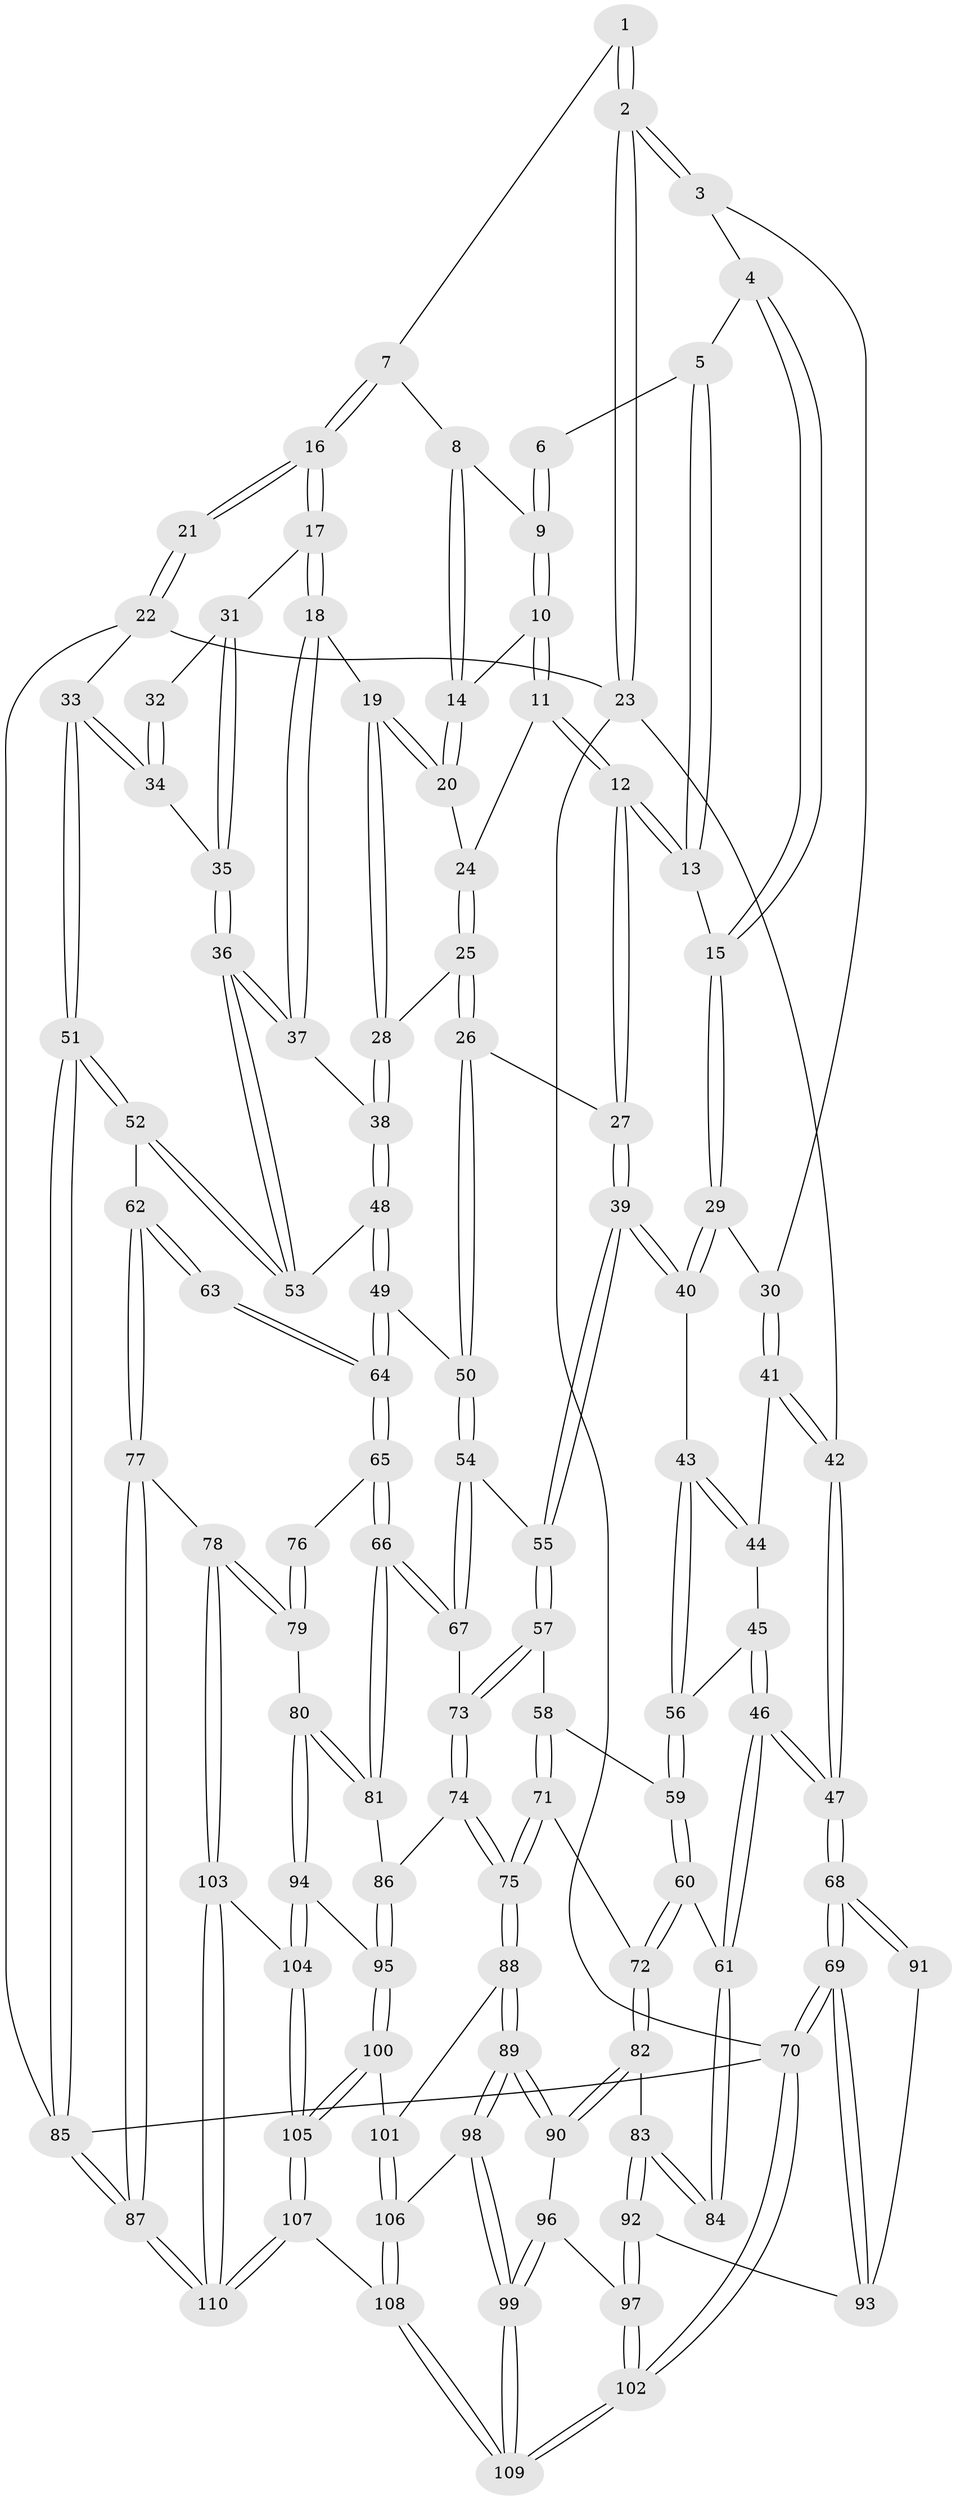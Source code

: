 // coarse degree distribution, {3: 0.09375, 7: 0.015625, 5: 0.265625, 4: 0.53125, 6: 0.0625, 2: 0.015625, 8: 0.015625}
// Generated by graph-tools (version 1.1) at 2025/42/03/06/25 10:42:27]
// undirected, 110 vertices, 272 edges
graph export_dot {
graph [start="1"]
  node [color=gray90,style=filled];
  1 [pos="+0.40782815909970493+0"];
  2 [pos="+0+0"];
  3 [pos="+0.13399968780267357+0.12688414859568262"];
  4 [pos="+0.2909406538115544+0.09205283894561886"];
  5 [pos="+0.35122406726097344+0.034745247396021736"];
  6 [pos="+0.4029600452229787+0"];
  7 [pos="+0.8751674382291735+0"];
  8 [pos="+0.6868107825971473+0.024432909462193245"];
  9 [pos="+0.5103217301674873+0.09983730534631448"];
  10 [pos="+0.5123428101643621+0.12135612156452902"];
  11 [pos="+0.5065640856854193+0.1478646152926537"];
  12 [pos="+0.4477993472774682+0.22354861133797724"];
  13 [pos="+0.4360666451514586+0.21613155938154086"];
  14 [pos="+0.6488914285056522+0.12555269749433384"];
  15 [pos="+0.32067945380382773+0.20729860462946673"];
  16 [pos="+0.9514242083617559+0"];
  17 [pos="+0.7400529235046539+0.23121752618438582"];
  18 [pos="+0.721039148339657+0.23428728723920245"];
  19 [pos="+0.6810112983989492+0.20902881882639218"];
  20 [pos="+0.6458223618009109+0.18472461797342196"];
  21 [pos="+1+0"];
  22 [pos="+1+0"];
  23 [pos="+0+0"];
  24 [pos="+0.6212160677422806+0.1974765138814852"];
  25 [pos="+0.5442265293359098+0.3100621747115333"];
  26 [pos="+0.5363799562836339+0.3110113316735508"];
  27 [pos="+0.47218076440900225+0.3066497878206388"];
  28 [pos="+0.594364970295614+0.3301883367804357"];
  29 [pos="+0.2476847170006255+0.27665020651362293"];
  30 [pos="+0.149374866892205+0.21727685023964224"];
  31 [pos="+0.7580103590712373+0.24156032334355204"];
  32 [pos="+0.9099133243461398+0.2068361768713003"];
  33 [pos="+1+0.5138610984465207"];
  34 [pos="+0.9045362170076624+0.29090058921289724"];
  35 [pos="+0.8161423862985507+0.34175420034538134"];
  36 [pos="+0.7959435745478783+0.3951974308429081"];
  37 [pos="+0.6936232465461736+0.28838248510667625"];
  38 [pos="+0.6340628149755506+0.34768829186364947"];
  39 [pos="+0.37160881837097065+0.4309407584022858"];
  40 [pos="+0.30501229919849765+0.41472370517915547"];
  41 [pos="+0.08377848431543783+0.2952910626757969"];
  42 [pos="+0+0.34123863757705863"];
  43 [pos="+0.27813286053505804+0.42689793979387813"];
  44 [pos="+0.09616784679662235+0.32772462815983006"];
  45 [pos="+0.09696004821707183+0.45368864671414244"];
  46 [pos="+0+0.5811479289141402"];
  47 [pos="+0+0.5811315947393769"];
  48 [pos="+0.6946277364616401+0.46009499094193435"];
  49 [pos="+0.6221886988159215+0.5211724533129605"];
  50 [pos="+0.584835247167537+0.5268883561830778"];
  51 [pos="+1+0.5782771107842397"];
  52 [pos="+0.9733298196226209+0.6075272685909995"];
  53 [pos="+0.7841575630548911+0.4578469459024452"];
  54 [pos="+0.53657792309581+0.5434171371499561"];
  55 [pos="+0.38739618113726565+0.45956863529120023"];
  56 [pos="+0.21083405732624155+0.4738487407671473"];
  57 [pos="+0.3517385217274317+0.5939304112925534"];
  58 [pos="+0.28305828471889816+0.616498710999772"];
  59 [pos="+0.18906708768592628+0.5811047540346295"];
  60 [pos="+0.17822052930586998+0.5934927100794998"];
  61 [pos="+0.022316935999997182+0.6407567464799883"];
  62 [pos="+0.948347568916411+0.6316154104324176"];
  63 [pos="+0.7875126790234965+0.6571771998217389"];
  64 [pos="+0.6659799815916002+0.6043513734535886"];
  65 [pos="+0.6339620337000119+0.7053396610949052"];
  66 [pos="+0.575220510107303+0.7509089139344673"];
  67 [pos="+0.5320249259227389+0.5726145845233279"];
  68 [pos="+0+0.8402064245987125"];
  69 [pos="+0+1"];
  70 [pos="+0+1"];
  71 [pos="+0.24690198633075933+0.7590334691775608"];
  72 [pos="+0.23467302294424963+0.7585433488836575"];
  73 [pos="+0.39484009555457866+0.7020548589826379"];
  74 [pos="+0.3922639545970572+0.7681726915057133"];
  75 [pos="+0.3567436019089066+0.7955963510043804"];
  76 [pos="+0.7289303522249909+0.6985394262440634"];
  77 [pos="+0.9197743278013811+0.6944971697271968"];
  78 [pos="+0.7889400476885499+0.9154612595836782"];
  79 [pos="+0.7071887346367024+0.841360775983992"];
  80 [pos="+0.6059810500909034+0.7919957211186952"];
  81 [pos="+0.5733785377999402+0.7561867178759896"];
  82 [pos="+0.174645584513001+0.7815130426112352"];
  83 [pos="+0.16433907626571498+0.7813507641095209"];
  84 [pos="+0.14896768699815274+0.7758321288251926"];
  85 [pos="+1+1"];
  86 [pos="+0.5015209905917531+0.7764211534512279"];
  87 [pos="+1+1"];
  88 [pos="+0.3550173510353396+0.8379809230039981"];
  89 [pos="+0.2472090838893006+0.9677109220242257"];
  90 [pos="+0.1849846514658543+0.8309068003641376"];
  91 [pos="+0.13531367593507984+0.7834829228619542"];
  92 [pos="+0.12856002451479231+0.8641411844497521"];
  93 [pos="+0.026131863809754623+0.8723705952293043"];
  94 [pos="+0.5741104064455639+0.9199944441182968"];
  95 [pos="+0.5100736092628971+0.8824279967479104"];
  96 [pos="+0.1698678697033489+0.8889594702182908"];
  97 [pos="+0.11037348983038064+0.9477290464237634"];
  98 [pos="+0.2444777320815388+0.9741699726834883"];
  99 [pos="+0.24005782587961189+0.9829121837561797"];
  100 [pos="+0.4725563710274125+0.9309249328402068"];
  101 [pos="+0.3890429288893634+0.8910226800519971"];
  102 [pos="+0+1"];
  103 [pos="+0.7892302403547005+0.9196534865470506"];
  104 [pos="+0.5766389310460651+0.9298568998031277"];
  105 [pos="+0.5283078408694971+1"];
  106 [pos="+0.3891533234013897+0.9676463225647804"];
  107 [pos="+0.5284049379215304+1"];
  108 [pos="+0.4305867134851335+1"];
  109 [pos="+0.1049219632929174+1"];
  110 [pos="+0.9082401161224867+1"];
  1 -- 2;
  1 -- 2;
  1 -- 7;
  2 -- 3;
  2 -- 3;
  2 -- 23;
  2 -- 23;
  3 -- 4;
  3 -- 30;
  4 -- 5;
  4 -- 15;
  4 -- 15;
  5 -- 6;
  5 -- 13;
  5 -- 13;
  6 -- 9;
  6 -- 9;
  7 -- 8;
  7 -- 16;
  7 -- 16;
  8 -- 9;
  8 -- 14;
  8 -- 14;
  9 -- 10;
  9 -- 10;
  10 -- 11;
  10 -- 11;
  10 -- 14;
  11 -- 12;
  11 -- 12;
  11 -- 24;
  12 -- 13;
  12 -- 13;
  12 -- 27;
  12 -- 27;
  13 -- 15;
  14 -- 20;
  14 -- 20;
  15 -- 29;
  15 -- 29;
  16 -- 17;
  16 -- 17;
  16 -- 21;
  16 -- 21;
  17 -- 18;
  17 -- 18;
  17 -- 31;
  18 -- 19;
  18 -- 37;
  18 -- 37;
  19 -- 20;
  19 -- 20;
  19 -- 28;
  19 -- 28;
  20 -- 24;
  21 -- 22;
  21 -- 22;
  22 -- 23;
  22 -- 33;
  22 -- 85;
  23 -- 42;
  23 -- 70;
  24 -- 25;
  24 -- 25;
  25 -- 26;
  25 -- 26;
  25 -- 28;
  26 -- 27;
  26 -- 50;
  26 -- 50;
  27 -- 39;
  27 -- 39;
  28 -- 38;
  28 -- 38;
  29 -- 30;
  29 -- 40;
  29 -- 40;
  30 -- 41;
  30 -- 41;
  31 -- 32;
  31 -- 35;
  31 -- 35;
  32 -- 34;
  32 -- 34;
  33 -- 34;
  33 -- 34;
  33 -- 51;
  33 -- 51;
  34 -- 35;
  35 -- 36;
  35 -- 36;
  36 -- 37;
  36 -- 37;
  36 -- 53;
  36 -- 53;
  37 -- 38;
  38 -- 48;
  38 -- 48;
  39 -- 40;
  39 -- 40;
  39 -- 55;
  39 -- 55;
  40 -- 43;
  41 -- 42;
  41 -- 42;
  41 -- 44;
  42 -- 47;
  42 -- 47;
  43 -- 44;
  43 -- 44;
  43 -- 56;
  43 -- 56;
  44 -- 45;
  45 -- 46;
  45 -- 46;
  45 -- 56;
  46 -- 47;
  46 -- 47;
  46 -- 61;
  46 -- 61;
  47 -- 68;
  47 -- 68;
  48 -- 49;
  48 -- 49;
  48 -- 53;
  49 -- 50;
  49 -- 64;
  49 -- 64;
  50 -- 54;
  50 -- 54;
  51 -- 52;
  51 -- 52;
  51 -- 85;
  51 -- 85;
  52 -- 53;
  52 -- 53;
  52 -- 62;
  54 -- 55;
  54 -- 67;
  54 -- 67;
  55 -- 57;
  55 -- 57;
  56 -- 59;
  56 -- 59;
  57 -- 58;
  57 -- 73;
  57 -- 73;
  58 -- 59;
  58 -- 71;
  58 -- 71;
  59 -- 60;
  59 -- 60;
  60 -- 61;
  60 -- 72;
  60 -- 72;
  61 -- 84;
  61 -- 84;
  62 -- 63;
  62 -- 63;
  62 -- 77;
  62 -- 77;
  63 -- 64;
  63 -- 64;
  64 -- 65;
  64 -- 65;
  65 -- 66;
  65 -- 66;
  65 -- 76;
  66 -- 67;
  66 -- 67;
  66 -- 81;
  66 -- 81;
  67 -- 73;
  68 -- 69;
  68 -- 69;
  68 -- 91;
  68 -- 91;
  69 -- 70;
  69 -- 70;
  69 -- 93;
  69 -- 93;
  70 -- 102;
  70 -- 102;
  70 -- 85;
  71 -- 72;
  71 -- 75;
  71 -- 75;
  72 -- 82;
  72 -- 82;
  73 -- 74;
  73 -- 74;
  74 -- 75;
  74 -- 75;
  74 -- 86;
  75 -- 88;
  75 -- 88;
  76 -- 79;
  76 -- 79;
  77 -- 78;
  77 -- 87;
  77 -- 87;
  78 -- 79;
  78 -- 79;
  78 -- 103;
  78 -- 103;
  79 -- 80;
  80 -- 81;
  80 -- 81;
  80 -- 94;
  80 -- 94;
  81 -- 86;
  82 -- 83;
  82 -- 90;
  82 -- 90;
  83 -- 84;
  83 -- 84;
  83 -- 92;
  83 -- 92;
  85 -- 87;
  85 -- 87;
  86 -- 95;
  86 -- 95;
  87 -- 110;
  87 -- 110;
  88 -- 89;
  88 -- 89;
  88 -- 101;
  89 -- 90;
  89 -- 90;
  89 -- 98;
  89 -- 98;
  90 -- 96;
  91 -- 93;
  92 -- 93;
  92 -- 97;
  92 -- 97;
  94 -- 95;
  94 -- 104;
  94 -- 104;
  95 -- 100;
  95 -- 100;
  96 -- 97;
  96 -- 99;
  96 -- 99;
  97 -- 102;
  97 -- 102;
  98 -- 99;
  98 -- 99;
  98 -- 106;
  99 -- 109;
  99 -- 109;
  100 -- 101;
  100 -- 105;
  100 -- 105;
  101 -- 106;
  101 -- 106;
  102 -- 109;
  102 -- 109;
  103 -- 104;
  103 -- 110;
  103 -- 110;
  104 -- 105;
  104 -- 105;
  105 -- 107;
  105 -- 107;
  106 -- 108;
  106 -- 108;
  107 -- 108;
  107 -- 110;
  107 -- 110;
  108 -- 109;
  108 -- 109;
}
